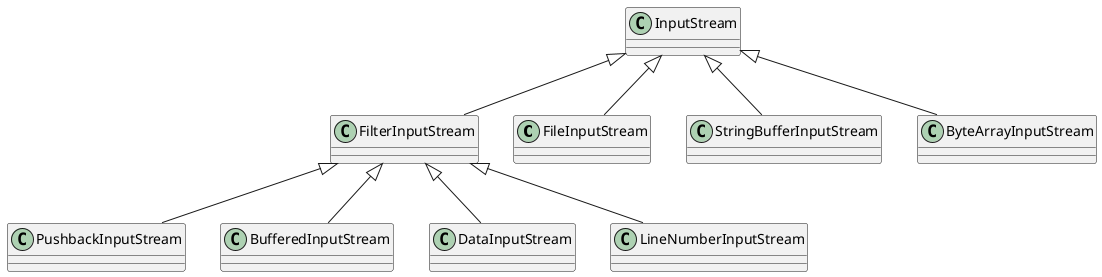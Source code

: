 @startuml
' InputStream(抽象组件)
FileInputStream --up|> InputStream
StringBufferInputStream --up|> InputStream
ByteArrayInputStream --up|> InputStream
FilterInputStream --up|> InputStream

PushbackInputStream --up|> FilterInputStream
BufferedInputStream --up|> FilterInputStream
DataInputStream --up|> FilterInputStream
LineNumberInputStream --up|> FilterInputStream
@enduml